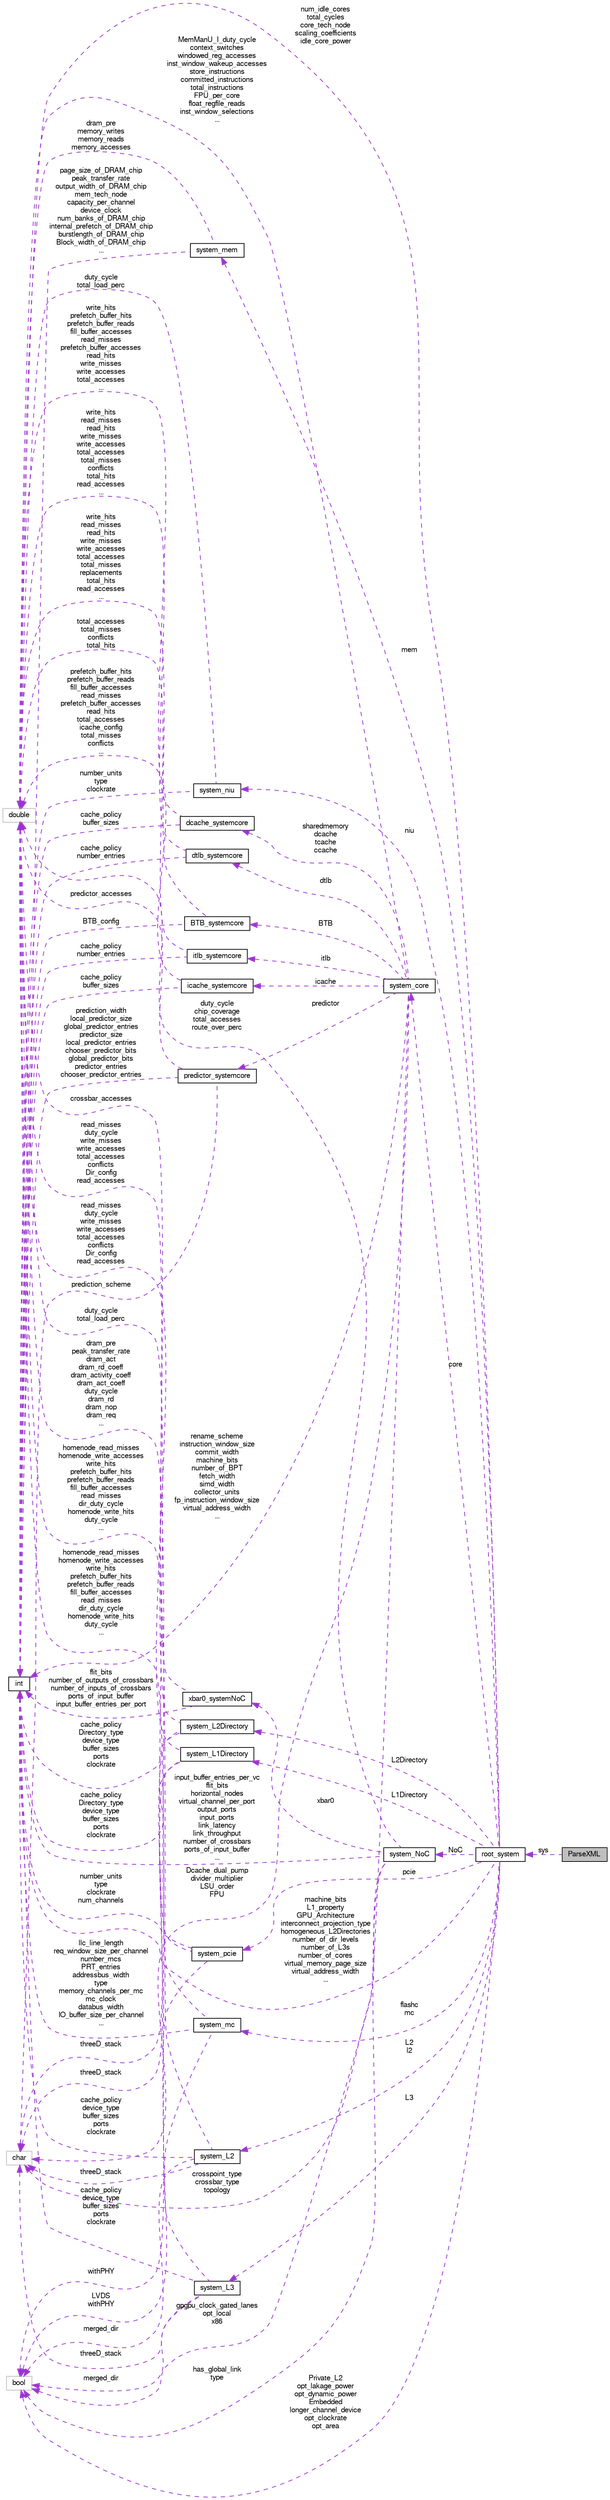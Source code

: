 digraph G
{
  bgcolor="transparent";
  edge [fontname="FreeSans",fontsize="10",labelfontname="FreeSans",labelfontsize="10"];
  node [fontname="FreeSans",fontsize="10",shape=record];
  rankdir=LR;
  Node1 [label="ParseXML",height=0.2,width=0.4,color="black", fillcolor="grey75", style="filled" fontcolor="black"];
  Node2 -> Node1 [dir=back,color="darkorchid3",fontsize="10",style="dashed",label="sys",fontname="FreeSans"];
  Node2 [label="root_system",height=0.2,width=0.4,color="black",URL="$structroot__system.html"];
  Node3 -> Node2 [dir=back,color="darkorchid3",fontsize="10",style="dashed",label="L2\nl2",fontname="FreeSans"];
  Node3 [label="system_L2",height=0.2,width=0.4,color="black",URL="$structsystem__L2.html"];
  Node4 -> Node3 [dir=back,color="darkorchid3",fontsize="10",style="dashed",label="homenode_read_misses\nhomenode_write_accesses\nwrite_hits\nprefetch_buffer_hits\nprefetch_buffer_reads\nfill_buffer_accesses\nread_misses\ndir_duty_cycle\nhomenode_write_hits\nduty_cycle\n...",fontname="FreeSans"];
  Node4 [label="double",height=0.2,width=0.4,color="grey75"];
  Node5 -> Node3 [dir=back,color="darkorchid3",fontsize="10",style="dashed",label="threeD_stack",fontname="FreeSans"];
  Node5 [label="char",height=0.2,width=0.4,color="grey75"];
  Node6 -> Node3 [dir=back,color="darkorchid3",fontsize="10",style="dashed",label="cache_policy\ndevice_type\nbuffer_sizes\nports\nclockrate",fontname="FreeSans"];
  Node6 [label="int",height=0.2,width=0.4,color="black",URL="$classint.html"];
  Node7 -> Node3 [dir=back,color="darkorchid3",fontsize="10",style="dashed",label="merged_dir",fontname="FreeSans"];
  Node7 [label="bool",height=0.2,width=0.4,color="grey75"];
  Node8 -> Node2 [dir=back,color="darkorchid3",fontsize="10",style="dashed",label="L3",fontname="FreeSans"];
  Node8 [label="system_L3",height=0.2,width=0.4,color="black",URL="$structsystem__L3.html"];
  Node4 -> Node8 [dir=back,color="darkorchid3",fontsize="10",style="dashed",label="homenode_read_misses\nhomenode_write_accesses\nwrite_hits\nprefetch_buffer_hits\nprefetch_buffer_reads\nfill_buffer_accesses\nread_misses\ndir_duty_cycle\nhomenode_write_hits\nduty_cycle\n...",fontname="FreeSans"];
  Node5 -> Node8 [dir=back,color="darkorchid3",fontsize="10",style="dashed",label="threeD_stack",fontname="FreeSans"];
  Node6 -> Node8 [dir=back,color="darkorchid3",fontsize="10",style="dashed",label="cache_policy\ndevice_type\nbuffer_sizes\nports\nclockrate",fontname="FreeSans"];
  Node7 -> Node8 [dir=back,color="darkorchid3",fontsize="10",style="dashed",label="merged_dir",fontname="FreeSans"];
  Node4 -> Node2 [dir=back,color="darkorchid3",fontsize="10",style="dashed",label="num_idle_cores\ntotal_cycles\ncore_tech_node\nscaling_coefficients\nidle_core_power",fontname="FreeSans"];
  Node9 -> Node2 [dir=back,color="darkorchid3",fontsize="10",style="dashed",label="L2Directory",fontname="FreeSans"];
  Node9 [label="system_L2Directory",height=0.2,width=0.4,color="black",URL="$structsystem__L2Directory.html"];
  Node4 -> Node9 [dir=back,color="darkorchid3",fontsize="10",style="dashed",label="read_misses\nduty_cycle\nwrite_misses\nwrite_accesses\ntotal_accesses\nconflicts\nDir_config\nread_accesses",fontname="FreeSans"];
  Node5 -> Node9 [dir=back,color="darkorchid3",fontsize="10",style="dashed",label="threeD_stack",fontname="FreeSans"];
  Node6 -> Node9 [dir=back,color="darkorchid3",fontsize="10",style="dashed",label="cache_policy\nDirectory_type\ndevice_type\nbuffer_sizes\nports\nclockrate",fontname="FreeSans"];
  Node10 -> Node2 [dir=back,color="darkorchid3",fontsize="10",style="dashed",label="flashc\nmc",fontname="FreeSans"];
  Node10 [label="system_mc",height=0.2,width=0.4,color="black",URL="$structsystem__mc.html"];
  Node4 -> Node10 [dir=back,color="darkorchid3",fontsize="10",style="dashed",label="dram_pre\npeak_transfer_rate\ndram_act\ndram_rd_coeff\ndram_activity_coeff\ndram_act_coeff\nduty_cycle\ndram_rd\ndram_nop\ndram_req\n...",fontname="FreeSans"];
  Node6 -> Node10 [dir=back,color="darkorchid3",fontsize="10",style="dashed",label="llc_line_length\nreq_window_size_per_channel\nnumber_mcs\nPRT_entries\naddressbus_width\ntype\nmemory_channels_per_mc\nmc_clock\ndatabus_width\nIO_buffer_size_per_channel\n...",fontname="FreeSans"];
  Node7 -> Node10 [dir=back,color="darkorchid3",fontsize="10",style="dashed",label="LVDS\nwithPHY",fontname="FreeSans"];
  Node11 -> Node2 [dir=back,color="darkorchid3",fontsize="10",style="dashed",label="mem",fontname="FreeSans"];
  Node11 [label="system_mem",height=0.2,width=0.4,color="black",URL="$structsystem__mem.html"];
  Node4 -> Node11 [dir=back,color="darkorchid3",fontsize="10",style="dashed",label="dram_pre\nmemory_writes\nmemory_reads\nmemory_accesses",fontname="FreeSans"];
  Node6 -> Node11 [dir=back,color="darkorchid3",fontsize="10",style="dashed",label="page_size_of_DRAM_chip\npeak_transfer_rate\noutput_width_of_DRAM_chip\nmem_tech_node\ncapacity_per_channel\ndevice_clock\nnum_banks_of_DRAM_chip\ninternal_prefetch_of_DRAM_chip\nburstlength_of_DRAM_chip\nBlock_width_of_DRAM_chip\n...",fontname="FreeSans"];
  Node12 -> Node2 [dir=back,color="darkorchid3",fontsize="10",style="dashed",label="L1Directory",fontname="FreeSans"];
  Node12 [label="system_L1Directory",height=0.2,width=0.4,color="black",URL="$structsystem__L1Directory.html"];
  Node4 -> Node12 [dir=back,color="darkorchid3",fontsize="10",style="dashed",label="read_misses\nduty_cycle\nwrite_misses\nwrite_accesses\ntotal_accesses\nconflicts\nDir_config\nread_accesses",fontname="FreeSans"];
  Node5 -> Node12 [dir=back,color="darkorchid3",fontsize="10",style="dashed",label="threeD_stack",fontname="FreeSans"];
  Node6 -> Node12 [dir=back,color="darkorchid3",fontsize="10",style="dashed",label="cache_policy\nDirectory_type\ndevice_type\nbuffer_sizes\nports\nclockrate",fontname="FreeSans"];
  Node13 -> Node2 [dir=back,color="darkorchid3",fontsize="10",style="dashed",label="niu",fontname="FreeSans"];
  Node13 [label="system_niu",height=0.2,width=0.4,color="black",URL="$structsystem__niu.html"];
  Node4 -> Node13 [dir=back,color="darkorchid3",fontsize="10",style="dashed",label="duty_cycle\ntotal_load_perc",fontname="FreeSans"];
  Node6 -> Node13 [dir=back,color="darkorchid3",fontsize="10",style="dashed",label="number_units\ntype\nclockrate",fontname="FreeSans"];
  Node14 -> Node2 [dir=back,color="darkorchid3",fontsize="10",style="dashed",label="core",fontname="FreeSans"];
  Node14 [label="system_core",height=0.2,width=0.4,color="black",URL="$structsystem__core.html"];
  Node15 -> Node14 [dir=back,color="darkorchid3",fontsize="10",style="dashed",label="predictor",fontname="FreeSans"];
  Node15 [label="predictor_systemcore",height=0.2,width=0.4,color="black",URL="$structpredictor__systemcore.html"];
  Node4 -> Node15 [dir=back,color="darkorchid3",fontsize="10",style="dashed",label="predictor_accesses",fontname="FreeSans"];
  Node5 -> Node15 [dir=back,color="darkorchid3",fontsize="10",style="dashed",label="prediction_scheme",fontname="FreeSans"];
  Node6 -> Node15 [dir=back,color="darkorchid3",fontsize="10",style="dashed",label="prediction_width\nlocal_predictor_size\nglobal_predictor_entries\npredictor_size\nlocal_predictor_entries\nchooser_predictor_bits\nglobal_predictor_bits\npredictor_entries\nchooser_predictor_entries",fontname="FreeSans"];
  Node16 -> Node14 [dir=back,color="darkorchid3",fontsize="10",style="dashed",label="BTB",fontname="FreeSans"];
  Node16 [label="BTB_systemcore",height=0.2,width=0.4,color="black",URL="$structBTB__systemcore.html"];
  Node4 -> Node16 [dir=back,color="darkorchid3",fontsize="10",style="dashed",label="write_hits\nread_misses\nread_hits\nwrite_misses\nwrite_accesses\ntotal_accesses\ntotal_misses\nreplacements\ntotal_hits\nread_accesses\n...",fontname="FreeSans"];
  Node6 -> Node16 [dir=back,color="darkorchid3",fontsize="10",style="dashed",label="BTB_config",fontname="FreeSans"];
  Node4 -> Node14 [dir=back,color="darkorchid3",fontsize="10",style="dashed",label="MemManU_I_duty_cycle\ncontext_switches\nwindowed_reg_accesses\ninst_window_wakeup_accesses\nstore_instructions\ncommitted_instructions\ntotal_instructions\nFPU_per_core\nfloat_regfile_reads\ninst_window_selections\n...",fontname="FreeSans"];
  Node17 -> Node14 [dir=back,color="darkorchid3",fontsize="10",style="dashed",label="itlb",fontname="FreeSans"];
  Node17 [label="itlb_systemcore",height=0.2,width=0.4,color="black",URL="$structitlb__systemcore.html"];
  Node4 -> Node17 [dir=back,color="darkorchid3",fontsize="10",style="dashed",label="total_accesses\ntotal_misses\nconflicts\ntotal_hits",fontname="FreeSans"];
  Node6 -> Node17 [dir=back,color="darkorchid3",fontsize="10",style="dashed",label="cache_policy\nnumber_entries",fontname="FreeSans"];
  Node18 -> Node14 [dir=back,color="darkorchid3",fontsize="10",style="dashed",label="icache",fontname="FreeSans"];
  Node18 [label="icache_systemcore",height=0.2,width=0.4,color="black",URL="$structicache__systemcore.html"];
  Node4 -> Node18 [dir=back,color="darkorchid3",fontsize="10",style="dashed",label="prefetch_buffer_hits\nprefetch_buffer_reads\nfill_buffer_accesses\nread_misses\nprefetch_buffer_accesses\nread_hits\ntotal_accesses\nicache_config\ntotal_misses\nconflicts\n...",fontname="FreeSans"];
  Node6 -> Node18 [dir=back,color="darkorchid3",fontsize="10",style="dashed",label="cache_policy\nbuffer_sizes",fontname="FreeSans"];
  Node5 -> Node14 [dir=back,color="darkorchid3",fontsize="10",style="dashed",label="Dcache_dual_pump\ndivider_multiplier\nLSU_order\nFPU",fontname="FreeSans"];
  Node6 -> Node14 [dir=back,color="darkorchid3",fontsize="10",style="dashed",label="rename_scheme\ninstruction_window_size\ncommit_width\nmachine_bits\nnumber_of_BPT\nfetch_width\nsimd_width\ncollector_units\nfp_instruction_window_size\nvirtual_address_width\n...",fontname="FreeSans"];
  Node19 -> Node14 [dir=back,color="darkorchid3",fontsize="10",style="dashed",label="sharedmemory\ndcache\ntcache\nccache",fontname="FreeSans"];
  Node19 [label="dcache_systemcore",height=0.2,width=0.4,color="black",URL="$structdcache__systemcore.html"];
  Node4 -> Node19 [dir=back,color="darkorchid3",fontsize="10",style="dashed",label="write_hits\nprefetch_buffer_hits\nprefetch_buffer_reads\nfill_buffer_accesses\nread_misses\nprefetch_buffer_accesses\nread_hits\nwrite_misses\nwrite_accesses\ntotal_accesses\n...",fontname="FreeSans"];
  Node6 -> Node19 [dir=back,color="darkorchid3",fontsize="10",style="dashed",label="cache_policy\nbuffer_sizes",fontname="FreeSans"];
  Node7 -> Node14 [dir=back,color="darkorchid3",fontsize="10",style="dashed",label="gpgpu_clock_gated_lanes\nopt_local\nx86",fontname="FreeSans"];
  Node20 -> Node14 [dir=back,color="darkorchid3",fontsize="10",style="dashed",label="dtlb",fontname="FreeSans"];
  Node20 [label="dtlb_systemcore",height=0.2,width=0.4,color="black",URL="$structdtlb__systemcore.html"];
  Node4 -> Node20 [dir=back,color="darkorchid3",fontsize="10",style="dashed",label="write_hits\nread_misses\nread_hits\nwrite_misses\nwrite_accesses\ntotal_accesses\ntotal_misses\nconflicts\ntotal_hits\nread_accesses\n...",fontname="FreeSans"];
  Node6 -> Node20 [dir=back,color="darkorchid3",fontsize="10",style="dashed",label="cache_policy\nnumber_entries",fontname="FreeSans"];
  Node6 -> Node2 [dir=back,color="darkorchid3",fontsize="10",style="dashed",label="machine_bits\nL1_property\nGPU_Architecture\ninterconnect_projection_type\nhomogeneous_L2Directories\nnumber_of_dir_levels\nnumber_of_L3s\nnumber_of_cores\nvirtual_memory_page_size\nvirtual_address_width\n...",fontname="FreeSans"];
  Node7 -> Node2 [dir=back,color="darkorchid3",fontsize="10",style="dashed",label="Private_L2\nopt_lakage_power\nopt_dynamic_power\nEmbedded\nlonger_channel_device\nopt_clockrate\nopt_area",fontname="FreeSans"];
  Node21 -> Node2 [dir=back,color="darkorchid3",fontsize="10",style="dashed",label="NoC",fontname="FreeSans"];
  Node21 [label="system_NoC",height=0.2,width=0.4,color="black",URL="$structsystem__NoC.html"];
  Node4 -> Node21 [dir=back,color="darkorchid3",fontsize="10",style="dashed",label="duty_cycle\nchip_coverage\ntotal_accesses\nroute_over_perc",fontname="FreeSans"];
  Node5 -> Node21 [dir=back,color="darkorchid3",fontsize="10",style="dashed",label="crosspoint_type\ncrossbar_type\ntopology",fontname="FreeSans"];
  Node6 -> Node21 [dir=back,color="darkorchid3",fontsize="10",style="dashed",label="input_buffer_entries_per_vc\nflit_bits\nhorizontal_nodes\nvirtual_channel_per_port\noutput_ports\ninput_ports\nlink_latency\nlink_throughput\nnumber_of_crossbars\nports_of_input_buffer\n...",fontname="FreeSans"];
  Node7 -> Node21 [dir=back,color="darkorchid3",fontsize="10",style="dashed",label="has_global_link\ntype",fontname="FreeSans"];
  Node22 -> Node21 [dir=back,color="darkorchid3",fontsize="10",style="dashed",label="xbar0",fontname="FreeSans"];
  Node22 [label="xbar0_systemNoC",height=0.2,width=0.4,color="black",URL="$structxbar0__systemNoC.html"];
  Node4 -> Node22 [dir=back,color="darkorchid3",fontsize="10",style="dashed",label="crossbar_accesses",fontname="FreeSans"];
  Node6 -> Node22 [dir=back,color="darkorchid3",fontsize="10",style="dashed",label="flit_bits\nnumber_of_outputs_of_crossbars\nnumber_of_inputs_of_crossbars\nports_of_input_buffer\ninput_buffer_entries_per_port",fontname="FreeSans"];
  Node23 -> Node2 [dir=back,color="darkorchid3",fontsize="10",style="dashed",label="pcie",fontname="FreeSans"];
  Node23 [label="system_pcie",height=0.2,width=0.4,color="black",URL="$structsystem__pcie.html"];
  Node4 -> Node23 [dir=back,color="darkorchid3",fontsize="10",style="dashed",label="duty_cycle\ntotal_load_perc",fontname="FreeSans"];
  Node6 -> Node23 [dir=back,color="darkorchid3",fontsize="10",style="dashed",label="number_units\ntype\nclockrate\nnum_channels",fontname="FreeSans"];
  Node7 -> Node23 [dir=back,color="darkorchid3",fontsize="10",style="dashed",label="withPHY",fontname="FreeSans"];
}
